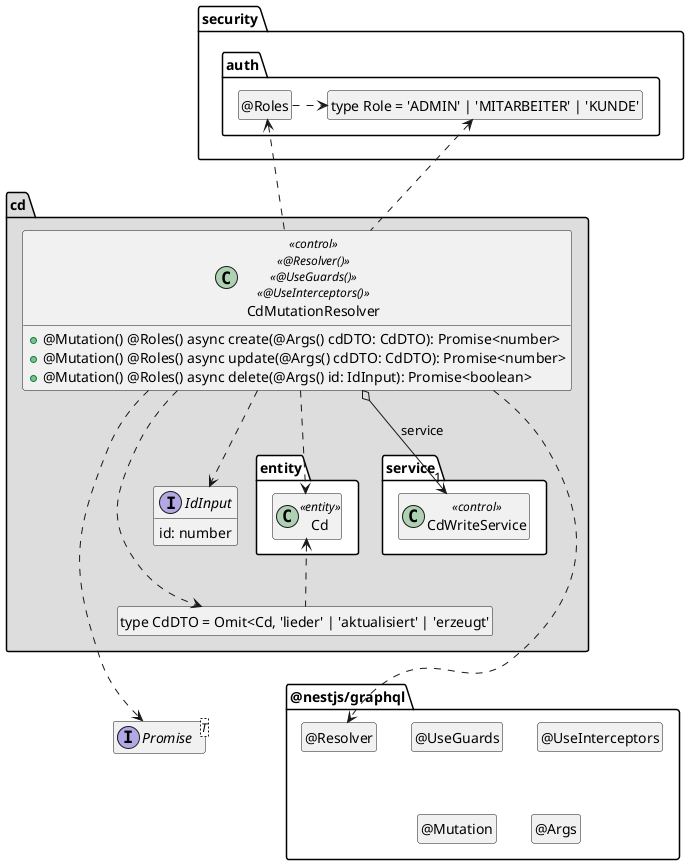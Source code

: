 ' Copyright (C) 2019 - present Juergen Zimmermann, Hochschule Karlsruhe
'
' This program is free software: you can redistribute it and/or modify
' it under the terms of the GNU General Public License as published by
' the Free Software Foundation, either version 3 of the License, or
' (at your option) any later version.
'
' This program is distributed in the hope that it will be useful,
' but WITHOUT ANY WARRANTY; without even the implied warranty of
' MERCHANTABILITY or FITNESS FOR A PARTICULAR PURPOSE.  See the
' GNU General Public License for more details.
'
' You should have received a copy of the GNU General Public License
' along with this program.  If not, see <https://www.gnu.org/licenses/>.

' Preview durch <Alt>d

@startuml Controller-Klasse

interface Promise<T>

package @nestjs/graphql {
  class "@Resolver" as Resolver
  hide Resolver circle

  class "@UseGuards" as UseGuards
  hide UseGuards circle

  class "@UseInterceptors" as UseInterceptors
  hide UseInterceptors circle

  class "@Mutation" as Mutation
  hide Mutation circle

  class "@Args" as Args
  hide Args circle
}

package security.auth {
  class "type Role = 'ADMIN' | 'MITARBEITER' | 'KUNDE'" as Role
  hide Role circle

  class "@Roles" as Roles
  hide Roles circle

  Roles .right.> Role
}

package cd #DDDDDD {
  package entity #FFFFFF {
    class Cd <<entity>>
  }

  package service #FFFFFF {
    class CdWriteService << control >>
  }

  class "type CdDTO = Omit<Cd, 'lieder' | 'aktualisiert' | 'erzeugt'" as CdDTO
  hide CdDTO circle

    interface IdInput {
        id: number
    }

  class CdMutationResolver << control >> << @Resolver() >> << @UseGuards() >> << @UseInterceptors() >> {
    + @Mutation() @Roles() async create(@Args() cdDTO: CdDTO): Promise<number>
    + @Mutation() @Roles() async update(@Args() cdDTO: CdDTO): Promise<number>
    + @Mutation() @Roles() async delete(@Args() id: IdInput): Promise<boolean>
  }

  CdMutationResolver o-down-> "1" CdWriteService : service

  CdMutationResolver ..> Cd
  CdMutationResolver ..> CdDTO
  CdMutationResolver ..> IdInput
  CdDTO .up.> Cd
  CdMutationResolver ..> Promise
  CdMutationResolver ..> Resolver

  CdMutationResolver .up.> Roles
  CdMutationResolver .up.> Role

  CdDTO .[hidden].> Promise
  CdDTO .[hidden].> Resolver
}

hide empty members



@enduml
